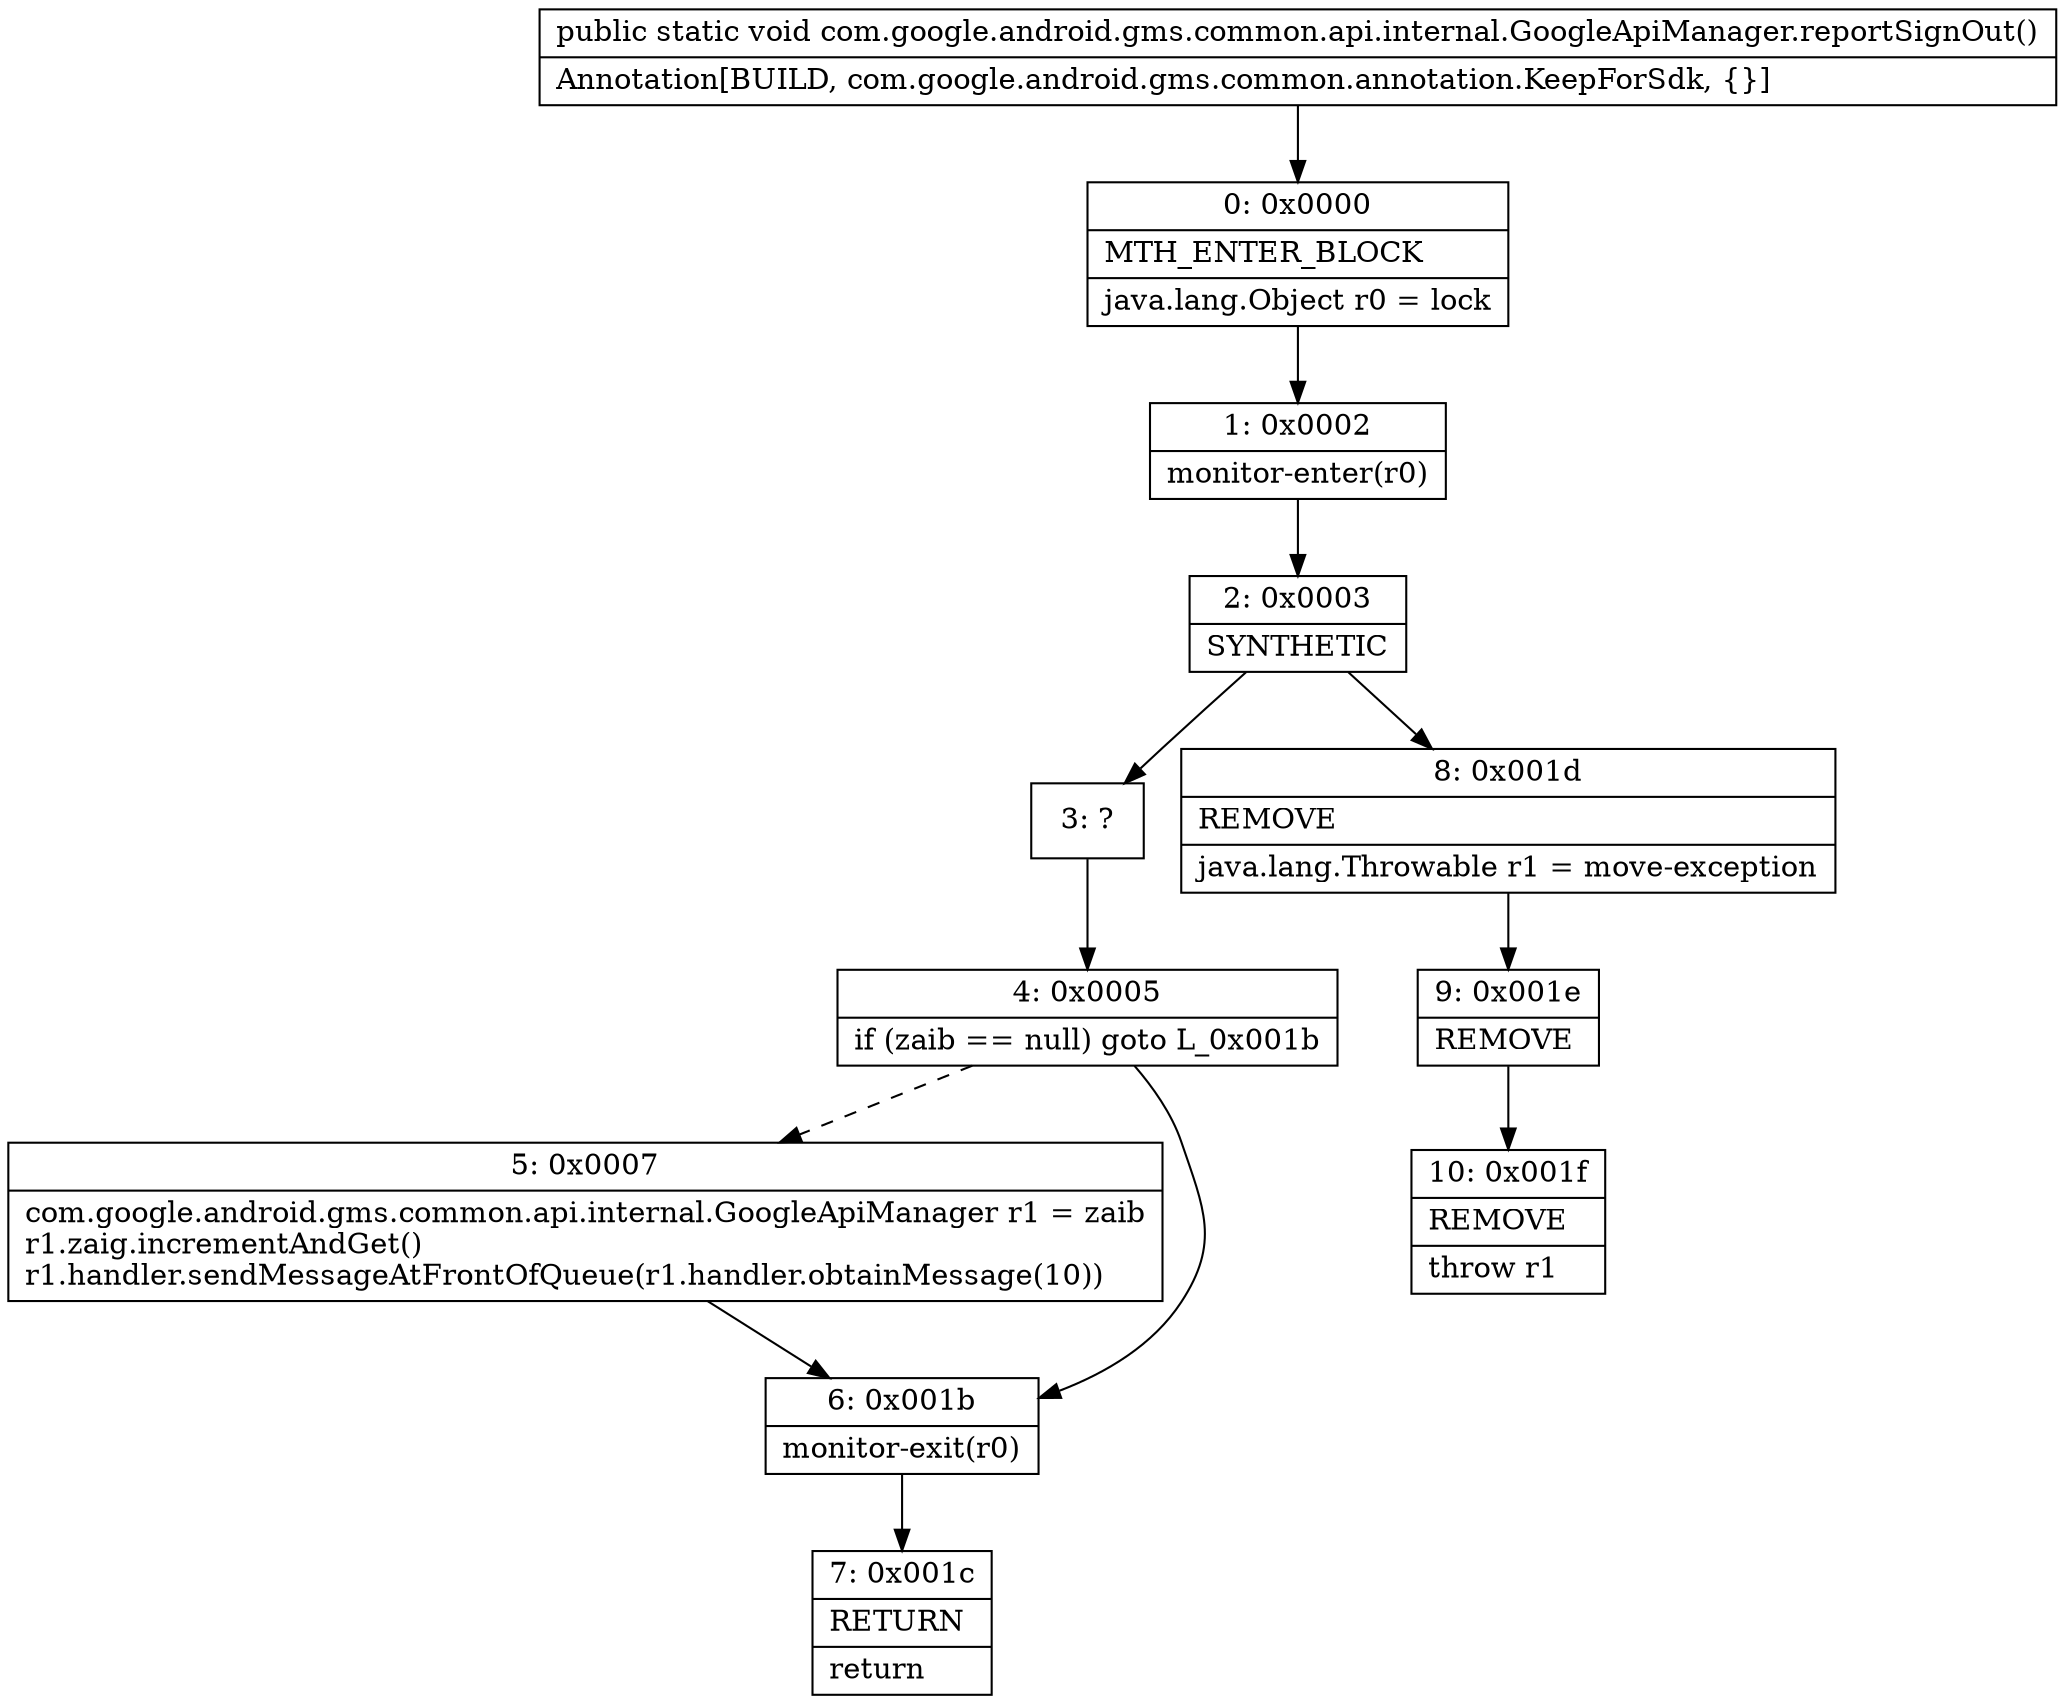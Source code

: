 digraph "CFG forcom.google.android.gms.common.api.internal.GoogleApiManager.reportSignOut()V" {
Node_0 [shape=record,label="{0\:\ 0x0000|MTH_ENTER_BLOCK\l|java.lang.Object r0 = lock\l}"];
Node_1 [shape=record,label="{1\:\ 0x0002|monitor\-enter(r0)\l}"];
Node_2 [shape=record,label="{2\:\ 0x0003|SYNTHETIC\l}"];
Node_3 [shape=record,label="{3\:\ ?}"];
Node_4 [shape=record,label="{4\:\ 0x0005|if (zaib == null) goto L_0x001b\l}"];
Node_5 [shape=record,label="{5\:\ 0x0007|com.google.android.gms.common.api.internal.GoogleApiManager r1 = zaib\lr1.zaig.incrementAndGet()\lr1.handler.sendMessageAtFrontOfQueue(r1.handler.obtainMessage(10))\l}"];
Node_6 [shape=record,label="{6\:\ 0x001b|monitor\-exit(r0)\l}"];
Node_7 [shape=record,label="{7\:\ 0x001c|RETURN\l|return\l}"];
Node_8 [shape=record,label="{8\:\ 0x001d|REMOVE\l|java.lang.Throwable r1 = move\-exception\l}"];
Node_9 [shape=record,label="{9\:\ 0x001e|REMOVE\l}"];
Node_10 [shape=record,label="{10\:\ 0x001f|REMOVE\l|throw r1\l}"];
MethodNode[shape=record,label="{public static void com.google.android.gms.common.api.internal.GoogleApiManager.reportSignOut()  | Annotation[BUILD, com.google.android.gms.common.annotation.KeepForSdk, \{\}]\l}"];
MethodNode -> Node_0;
Node_0 -> Node_1;
Node_1 -> Node_2;
Node_2 -> Node_3;
Node_2 -> Node_8;
Node_3 -> Node_4;
Node_4 -> Node_5[style=dashed];
Node_4 -> Node_6;
Node_5 -> Node_6;
Node_6 -> Node_7;
Node_8 -> Node_9;
Node_9 -> Node_10;
}

